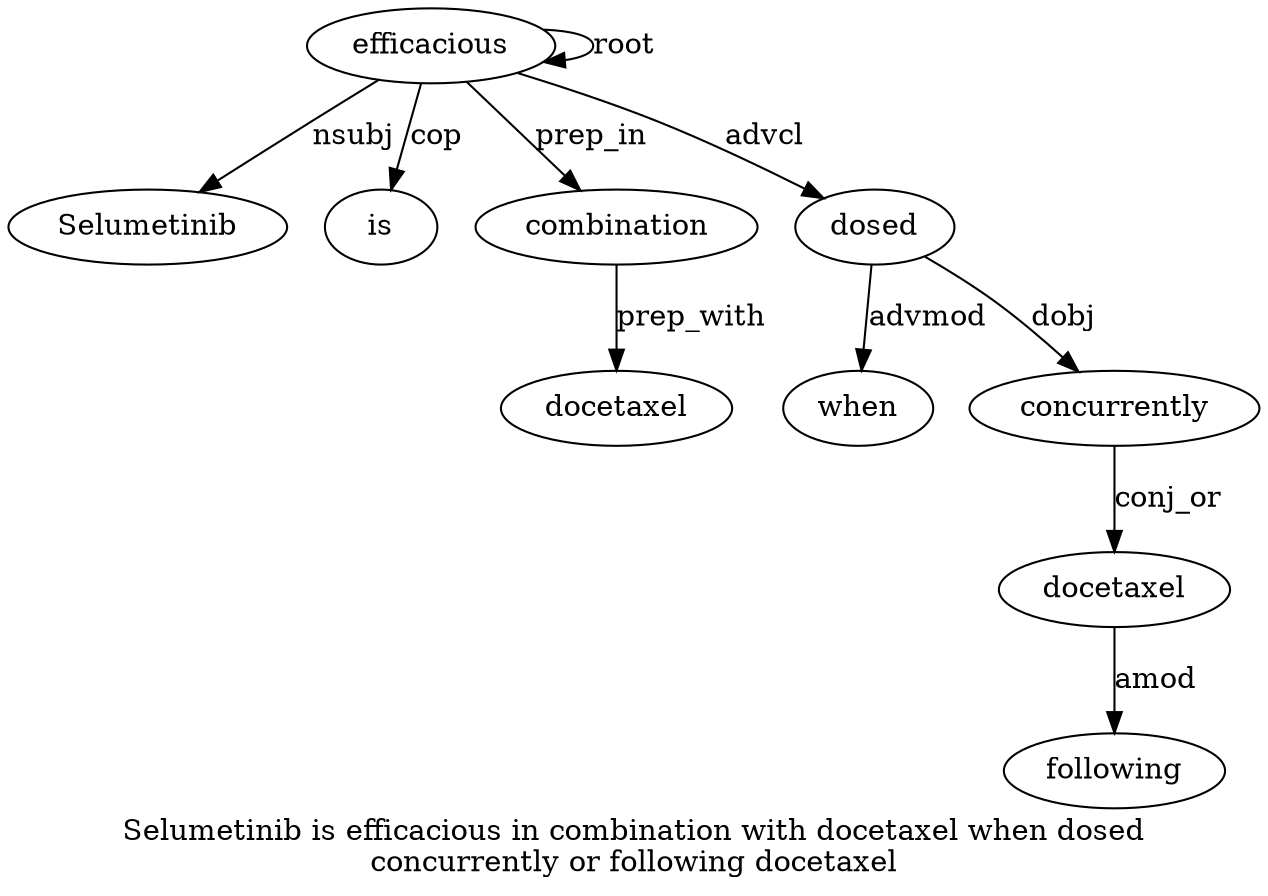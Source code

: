 digraph "Selumetinib is efficacious in combination with docetaxel when dosed concurrently or following docetaxel" {
label="Selumetinib is efficacious in combination with docetaxel when dosed
concurrently or following docetaxel";
efficacious3 [style=filled, fillcolor=white, label=efficacious];
Selumetinib1 [style=filled, fillcolor=white, label=Selumetinib];
efficacious3 -> Selumetinib1  [label=nsubj];
is2 [style=filled, fillcolor=white, label=is];
efficacious3 -> is2  [label=cop];
efficacious3 -> efficacious3  [label=root];
combination5 [style=filled, fillcolor=white, label=combination];
efficacious3 -> combination5  [label=prep_in];
docetaxel7 [style=filled, fillcolor=white, label=docetaxel];
combination5 -> docetaxel7  [label=prep_with];
dosed9 [style=filled, fillcolor=white, label=dosed];
when8 [style=filled, fillcolor=white, label=when];
dosed9 -> when8  [label=advmod];
efficacious3 -> dosed9  [label=advcl];
concurrently10 [style=filled, fillcolor=white, label=concurrently];
dosed9 -> concurrently10  [label=dobj];
docetaxel13 [style=filled, fillcolor=white, label=docetaxel];
following12 [style=filled, fillcolor=white, label=following];
docetaxel13 -> following12  [label=amod];
concurrently10 -> docetaxel13  [label=conj_or];
}
